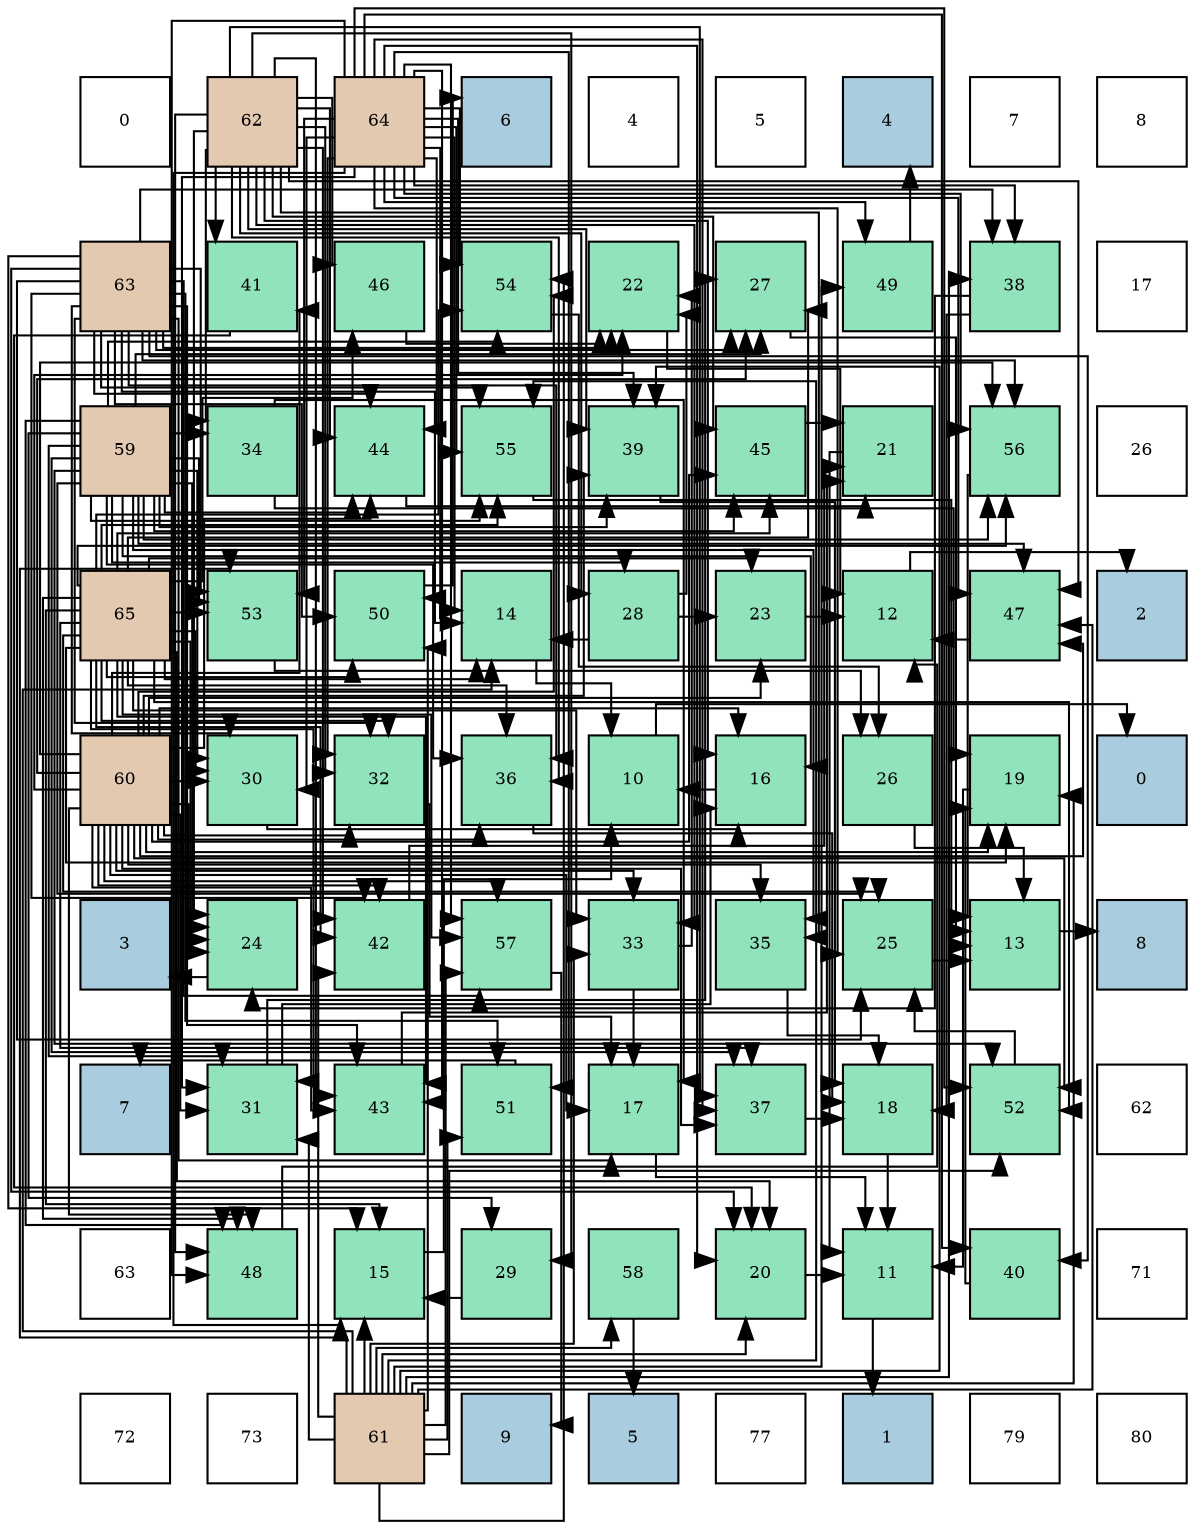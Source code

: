 digraph layout{
 rankdir=TB;
 splines=ortho;
 node [style=filled shape=square fixedsize=true width=0.6];
0[label="0", fontsize=8, fillcolor="#ffffff"];
1[label="62", fontsize=8, fillcolor="#e3c9af"];
2[label="64", fontsize=8, fillcolor="#e3c9af"];
3[label="6", fontsize=8, fillcolor="#a9ccde"];
4[label="4", fontsize=8, fillcolor="#ffffff"];
5[label="5", fontsize=8, fillcolor="#ffffff"];
6[label="4", fontsize=8, fillcolor="#a9ccde"];
7[label="7", fontsize=8, fillcolor="#ffffff"];
8[label="8", fontsize=8, fillcolor="#ffffff"];
9[label="63", fontsize=8, fillcolor="#e3c9af"];
10[label="41", fontsize=8, fillcolor="#91e3bb"];
11[label="46", fontsize=8, fillcolor="#91e3bb"];
12[label="54", fontsize=8, fillcolor="#91e3bb"];
13[label="22", fontsize=8, fillcolor="#91e3bb"];
14[label="27", fontsize=8, fillcolor="#91e3bb"];
15[label="49", fontsize=8, fillcolor="#91e3bb"];
16[label="38", fontsize=8, fillcolor="#91e3bb"];
17[label="17", fontsize=8, fillcolor="#ffffff"];
18[label="59", fontsize=8, fillcolor="#e3c9af"];
19[label="34", fontsize=8, fillcolor="#91e3bb"];
20[label="44", fontsize=8, fillcolor="#91e3bb"];
21[label="55", fontsize=8, fillcolor="#91e3bb"];
22[label="39", fontsize=8, fillcolor="#91e3bb"];
23[label="45", fontsize=8, fillcolor="#91e3bb"];
24[label="21", fontsize=8, fillcolor="#91e3bb"];
25[label="56", fontsize=8, fillcolor="#91e3bb"];
26[label="26", fontsize=8, fillcolor="#ffffff"];
27[label="65", fontsize=8, fillcolor="#e3c9af"];
28[label="53", fontsize=8, fillcolor="#91e3bb"];
29[label="50", fontsize=8, fillcolor="#91e3bb"];
30[label="14", fontsize=8, fillcolor="#91e3bb"];
31[label="28", fontsize=8, fillcolor="#91e3bb"];
32[label="23", fontsize=8, fillcolor="#91e3bb"];
33[label="12", fontsize=8, fillcolor="#91e3bb"];
34[label="47", fontsize=8, fillcolor="#91e3bb"];
35[label="2", fontsize=8, fillcolor="#a9ccde"];
36[label="60", fontsize=8, fillcolor="#e3c9af"];
37[label="30", fontsize=8, fillcolor="#91e3bb"];
38[label="32", fontsize=8, fillcolor="#91e3bb"];
39[label="36", fontsize=8, fillcolor="#91e3bb"];
40[label="10", fontsize=8, fillcolor="#91e3bb"];
41[label="16", fontsize=8, fillcolor="#91e3bb"];
42[label="26", fontsize=8, fillcolor="#91e3bb"];
43[label="19", fontsize=8, fillcolor="#91e3bb"];
44[label="0", fontsize=8, fillcolor="#a9ccde"];
45[label="3", fontsize=8, fillcolor="#a9ccde"];
46[label="24", fontsize=8, fillcolor="#91e3bb"];
47[label="42", fontsize=8, fillcolor="#91e3bb"];
48[label="57", fontsize=8, fillcolor="#91e3bb"];
49[label="33", fontsize=8, fillcolor="#91e3bb"];
50[label="35", fontsize=8, fillcolor="#91e3bb"];
51[label="25", fontsize=8, fillcolor="#91e3bb"];
52[label="13", fontsize=8, fillcolor="#91e3bb"];
53[label="8", fontsize=8, fillcolor="#a9ccde"];
54[label="7", fontsize=8, fillcolor="#a9ccde"];
55[label="31", fontsize=8, fillcolor="#91e3bb"];
56[label="43", fontsize=8, fillcolor="#91e3bb"];
57[label="51", fontsize=8, fillcolor="#91e3bb"];
58[label="17", fontsize=8, fillcolor="#91e3bb"];
59[label="37", fontsize=8, fillcolor="#91e3bb"];
60[label="18", fontsize=8, fillcolor="#91e3bb"];
61[label="52", fontsize=8, fillcolor="#91e3bb"];
62[label="62", fontsize=8, fillcolor="#ffffff"];
63[label="63", fontsize=8, fillcolor="#ffffff"];
64[label="48", fontsize=8, fillcolor="#91e3bb"];
65[label="15", fontsize=8, fillcolor="#91e3bb"];
66[label="29", fontsize=8, fillcolor="#91e3bb"];
67[label="58", fontsize=8, fillcolor="#91e3bb"];
68[label="20", fontsize=8, fillcolor="#91e3bb"];
69[label="11", fontsize=8, fillcolor="#91e3bb"];
70[label="40", fontsize=8, fillcolor="#91e3bb"];
71[label="71", fontsize=8, fillcolor="#ffffff"];
72[label="72", fontsize=8, fillcolor="#ffffff"];
73[label="73", fontsize=8, fillcolor="#ffffff"];
74[label="61", fontsize=8, fillcolor="#e3c9af"];
75[label="9", fontsize=8, fillcolor="#a9ccde"];
76[label="5", fontsize=8, fillcolor="#a9ccde"];
77[label="77", fontsize=8, fillcolor="#ffffff"];
78[label="1", fontsize=8, fillcolor="#a9ccde"];
79[label="79", fontsize=8, fillcolor="#ffffff"];
80[label="80", fontsize=8, fillcolor="#ffffff"];
edge [constraint=false, style=vis];40 -> 44;
69 -> 78;
33 -> 35;
52 -> 53;
30 -> 40;
65 -> 40;
41 -> 40;
58 -> 69;
60 -> 69;
43 -> 69;
68 -> 69;
24 -> 69;
13 -> 33;
32 -> 33;
46 -> 45;
51 -> 52;
42 -> 52;
14 -> 52;
31 -> 30;
31 -> 13;
31 -> 32;
66 -> 65;
37 -> 41;
55 -> 41;
55 -> 14;
38 -> 58;
49 -> 58;
49 -> 13;
19 -> 58;
19 -> 43;
50 -> 60;
39 -> 60;
59 -> 60;
16 -> 60;
16 -> 46;
22 -> 60;
70 -> 43;
10 -> 68;
47 -> 24;
56 -> 24;
20 -> 24;
23 -> 24;
11 -> 13;
34 -> 33;
64 -> 33;
15 -> 6;
29 -> 3;
57 -> 54;
61 -> 51;
28 -> 42;
12 -> 42;
21 -> 52;
25 -> 52;
48 -> 75;
67 -> 76;
18 -> 41;
18 -> 46;
18 -> 51;
18 -> 14;
18 -> 31;
18 -> 66;
18 -> 37;
18 -> 55;
18 -> 19;
18 -> 50;
18 -> 39;
18 -> 59;
18 -> 22;
18 -> 20;
18 -> 23;
18 -> 34;
18 -> 64;
18 -> 61;
18 -> 28;
18 -> 12;
18 -> 21;
18 -> 25;
36 -> 41;
36 -> 58;
36 -> 43;
36 -> 13;
36 -> 32;
36 -> 46;
36 -> 14;
36 -> 37;
36 -> 55;
36 -> 38;
36 -> 49;
36 -> 50;
36 -> 39;
36 -> 59;
36 -> 22;
36 -> 10;
36 -> 47;
36 -> 56;
36 -> 20;
36 -> 23;
36 -> 34;
36 -> 64;
36 -> 61;
36 -> 12;
36 -> 25;
36 -> 48;
74 -> 30;
74 -> 65;
74 -> 43;
74 -> 68;
74 -> 55;
74 -> 49;
74 -> 16;
74 -> 22;
74 -> 47;
74 -> 34;
74 -> 15;
74 -> 29;
74 -> 57;
74 -> 61;
74 -> 28;
74 -> 12;
74 -> 21;
74 -> 48;
74 -> 67;
1 -> 41;
1 -> 46;
1 -> 31;
1 -> 66;
1 -> 38;
1 -> 49;
1 -> 19;
1 -> 50;
1 -> 39;
1 -> 59;
1 -> 22;
1 -> 10;
1 -> 47;
1 -> 56;
1 -> 20;
1 -> 23;
1 -> 11;
1 -> 34;
1 -> 64;
9 -> 30;
9 -> 65;
9 -> 58;
9 -> 68;
9 -> 13;
9 -> 51;
9 -> 14;
9 -> 37;
9 -> 38;
9 -> 39;
9 -> 16;
9 -> 70;
9 -> 47;
9 -> 56;
9 -> 20;
9 -> 29;
9 -> 57;
9 -> 28;
9 -> 21;
9 -> 25;
9 -> 48;
2 -> 30;
2 -> 65;
2 -> 68;
2 -> 51;
2 -> 37;
2 -> 55;
2 -> 38;
2 -> 59;
2 -> 16;
2 -> 22;
2 -> 70;
2 -> 56;
2 -> 20;
2 -> 34;
2 -> 64;
2 -> 15;
2 -> 29;
2 -> 57;
2 -> 61;
2 -> 28;
2 -> 12;
2 -> 21;
2 -> 25;
2 -> 48;
27 -> 30;
27 -> 65;
27 -> 43;
27 -> 68;
27 -> 32;
27 -> 46;
27 -> 51;
27 -> 14;
27 -> 37;
27 -> 55;
27 -> 38;
27 -> 49;
27 -> 39;
27 -> 59;
27 -> 47;
27 -> 56;
27 -> 23;
27 -> 11;
27 -> 64;
27 -> 29;
27 -> 61;
27 -> 28;
27 -> 12;
27 -> 21;
27 -> 25;
27 -> 48;
edge [constraint=true, style=invis];
0 -> 9 -> 18 -> 27 -> 36 -> 45 -> 54 -> 63 -> 72;
1 -> 10 -> 19 -> 28 -> 37 -> 46 -> 55 -> 64 -> 73;
2 -> 11 -> 20 -> 29 -> 38 -> 47 -> 56 -> 65 -> 74;
3 -> 12 -> 21 -> 30 -> 39 -> 48 -> 57 -> 66 -> 75;
4 -> 13 -> 22 -> 31 -> 40 -> 49 -> 58 -> 67 -> 76;
5 -> 14 -> 23 -> 32 -> 41 -> 50 -> 59 -> 68 -> 77;
6 -> 15 -> 24 -> 33 -> 42 -> 51 -> 60 -> 69 -> 78;
7 -> 16 -> 25 -> 34 -> 43 -> 52 -> 61 -> 70 -> 79;
8 -> 17 -> 26 -> 35 -> 44 -> 53 -> 62 -> 71 -> 80;
rank = same {0 -> 1 -> 2 -> 3 -> 4 -> 5 -> 6 -> 7 -> 8};
rank = same {9 -> 10 -> 11 -> 12 -> 13 -> 14 -> 15 -> 16 -> 17};
rank = same {18 -> 19 -> 20 -> 21 -> 22 -> 23 -> 24 -> 25 -> 26};
rank = same {27 -> 28 -> 29 -> 30 -> 31 -> 32 -> 33 -> 34 -> 35};
rank = same {36 -> 37 -> 38 -> 39 -> 40 -> 41 -> 42 -> 43 -> 44};
rank = same {45 -> 46 -> 47 -> 48 -> 49 -> 50 -> 51 -> 52 -> 53};
rank = same {54 -> 55 -> 56 -> 57 -> 58 -> 59 -> 60 -> 61 -> 62};
rank = same {63 -> 64 -> 65 -> 66 -> 67 -> 68 -> 69 -> 70 -> 71};
rank = same {72 -> 73 -> 74 -> 75 -> 76 -> 77 -> 78 -> 79 -> 80};
}